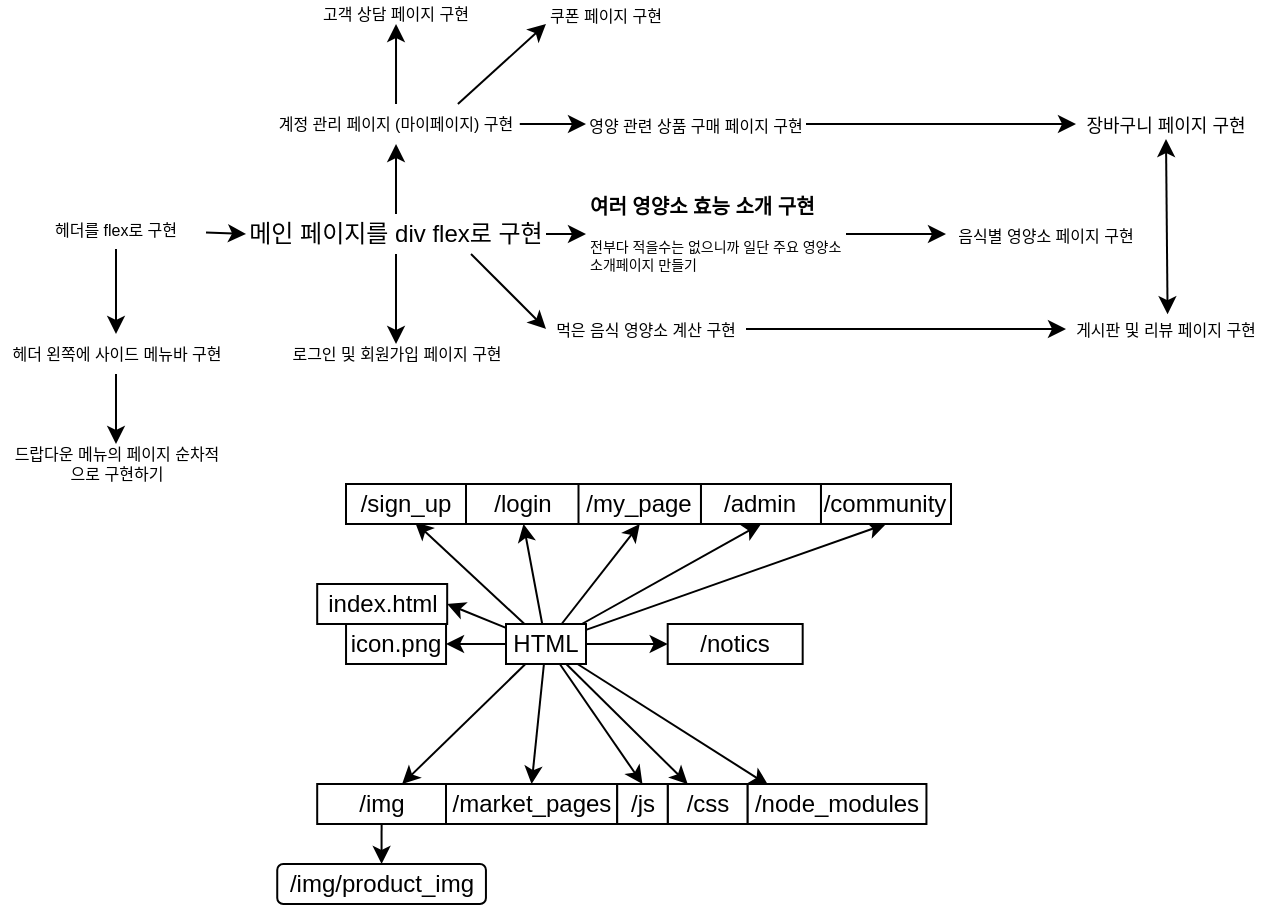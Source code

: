 <mxfile>
    <diagram id="5F8KjbS_CrTBBmqOl5dR" name="Page-1">
        <mxGraphModel dx="1205" dy="348" grid="1" gridSize="10" guides="1" tooltips="1" connect="1" arrows="1" fold="1" page="1" pageScale="1" pageWidth="850" pageHeight="1100" math="0" shadow="0">
            <root>
                <mxCell id="0"/>
                <mxCell id="1" parent="0"/>
                <mxCell id="4" style="edgeStyle=none;html=1;entryX=0;entryY=0.5;entryDx=0;entryDy=0;" parent="1" source="2" target="5" edge="1">
                    <mxGeometry relative="1" as="geometry">
                        <mxPoint x="140" y="135" as="targetPoint"/>
                    </mxGeometry>
                </mxCell>
                <mxCell id="31" style="edgeStyle=none;html=1;" parent="1" source="2" target="32" edge="1">
                    <mxGeometry relative="1" as="geometry">
                        <mxPoint x="65" y="180" as="targetPoint"/>
                    </mxGeometry>
                </mxCell>
                <mxCell id="2" value="헤더를 flex로 구현" style="text;html=1;align=center;verticalAlign=middle;whiteSpace=wrap;rounded=0;fontSize=8;" parent="1" vertex="1">
                    <mxGeometry y="122.5" width="90" height="20" as="geometry"/>
                </mxCell>
                <mxCell id="7" style="edgeStyle=none;html=1;entryX=0.5;entryY=0;entryDx=0;entryDy=0;" parent="1" source="5" target="9" edge="1">
                    <mxGeometry relative="1" as="geometry">
                        <mxPoint x="155" y="-10" as="targetPoint"/>
                    </mxGeometry>
                </mxCell>
                <mxCell id="10" style="edgeStyle=none;html=1;entryX=0.5;entryY=1;entryDx=0;entryDy=0;" parent="1" source="5" target="12" edge="1">
                    <mxGeometry relative="1" as="geometry">
                        <mxPoint x="185" y="80" as="targetPoint"/>
                    </mxGeometry>
                </mxCell>
                <mxCell id="33" style="edgeStyle=none;html=1;entryX=0;entryY=0.5;entryDx=0;entryDy=0;" parent="1" source="5" target="44" edge="1">
                    <mxGeometry relative="1" as="geometry">
                        <mxPoint x="280" y="135.0" as="targetPoint"/>
                    </mxGeometry>
                </mxCell>
                <mxCell id="35" style="edgeStyle=none;html=1;exitX=0.75;exitY=1;exitDx=0;exitDy=0;entryX=0;entryY=0.5;entryDx=0;entryDy=0;" parent="1" source="5" target="14" edge="1">
                    <mxGeometry relative="1" as="geometry">
                        <mxPoint x="260" y="180" as="targetPoint"/>
                    </mxGeometry>
                </mxCell>
                <mxCell id="5" value="메인 페이지를 div flex로 구현" style="text;html=1;align=center;verticalAlign=middle;whiteSpace=wrap;rounded=0;" parent="1" vertex="1">
                    <mxGeometry x="110.02" y="125" width="149.98" height="20" as="geometry"/>
                </mxCell>
                <mxCell id="9" value="로그인 및 회원가입&amp;nbsp;&lt;span style=&quot;background-color: transparent;&quot;&gt;페이지 구현&lt;/span&gt;" style="text;html=1;align=center;verticalAlign=middle;whiteSpace=wrap;rounded=0;fontSize=8;" parent="1" vertex="1">
                    <mxGeometry x="127.51" y="190" width="115" height="10" as="geometry"/>
                </mxCell>
                <mxCell id="22" style="edgeStyle=none;html=1;entryX=0;entryY=0.5;entryDx=0;entryDy=0;" parent="1" source="12" target="23" edge="1">
                    <mxGeometry relative="1" as="geometry">
                        <mxPoint x="260" y="-122" as="targetPoint"/>
                    </mxGeometry>
                </mxCell>
                <mxCell id="29" style="edgeStyle=none;html=1;entryX=0.5;entryY=1;entryDx=0;entryDy=0;" parent="1" source="12" target="30" edge="1">
                    <mxGeometry relative="1" as="geometry">
                        <mxPoint x="60" y="-130" as="targetPoint"/>
                    </mxGeometry>
                </mxCell>
                <mxCell id="36" style="edgeStyle=none;html=1;exitX=0.75;exitY=0;exitDx=0;exitDy=0;entryX=0;entryY=1;entryDx=0;entryDy=0;" parent="1" source="12" target="37" edge="1">
                    <mxGeometry relative="1" as="geometry">
                        <mxPoint x="280" y="40" as="targetPoint"/>
                    </mxGeometry>
                </mxCell>
                <mxCell id="12" value="계정 관리 페이지 &lt;span style=&quot;background-color: transparent;&quot;&gt;(마이페이지) 구현&lt;/span&gt;" style="text;html=1;align=center;verticalAlign=middle;whiteSpace=wrap;rounded=0;fontSize=8;" parent="1" vertex="1">
                    <mxGeometry x="123.14" y="70" width="123.75" height="20" as="geometry"/>
                </mxCell>
                <mxCell id="27" style="edgeStyle=none;html=1;entryX=0;entryY=0.5;entryDx=0;entryDy=0;" parent="1" source="14" target="28" edge="1">
                    <mxGeometry relative="1" as="geometry">
                        <mxPoint x="610" y="135" as="targetPoint"/>
                    </mxGeometry>
                </mxCell>
                <mxCell id="14" value="먹은 음식 영양소 계산 구현" style="text;html=1;align=center;verticalAlign=middle;whiteSpace=wrap;rounded=0;fontSize=8;" parent="1" vertex="1">
                    <mxGeometry x="260" y="175" width="100" height="15" as="geometry"/>
                </mxCell>
                <mxCell id="19" value="&lt;font style=&quot;font-size: 9px;&quot;&gt;장바구니 페이지 구현&lt;/font&gt;" style="text;html=1;align=center;verticalAlign=middle;whiteSpace=wrap;rounded=0;fontSize=10;" parent="1" vertex="1">
                    <mxGeometry x="525" y="72.5" width="90" height="15" as="geometry"/>
                </mxCell>
                <mxCell id="24" style="edgeStyle=none;html=1;entryX=0;entryY=0.5;entryDx=0;entryDy=0;exitX=1;exitY=0.5;exitDx=0;exitDy=0;" parent="1" source="23" target="19" edge="1">
                    <mxGeometry relative="1" as="geometry"/>
                </mxCell>
                <mxCell id="23" value="&lt;font style=&quot;font-size: 8px;&quot;&gt;영양 관련 상품 구매 페이지 구현&lt;/font&gt;" style="text;html=1;align=center;verticalAlign=middle;whiteSpace=wrap;rounded=0;fontSize=10;" parent="1" vertex="1">
                    <mxGeometry x="280" y="72.5" width="110" height="15" as="geometry"/>
                </mxCell>
                <mxCell id="28" value="게시판 및 리뷰 페이지 구현" style="text;html=1;align=center;verticalAlign=middle;whiteSpace=wrap;rounded=0;fontSize=8;" parent="1" vertex="1">
                    <mxGeometry x="520" y="177.5" width="100" height="10" as="geometry"/>
                </mxCell>
                <mxCell id="30" value="고객 상담 페이지 구현" style="text;html=1;align=center;verticalAlign=middle;whiteSpace=wrap;rounded=0;fontSize=8;" parent="1" vertex="1">
                    <mxGeometry x="140.01" y="20" width="90" height="10" as="geometry"/>
                </mxCell>
                <mxCell id="46" style="edgeStyle=none;html=1;" parent="1" source="32" target="48" edge="1">
                    <mxGeometry relative="1" as="geometry">
                        <mxPoint x="65" y="250" as="targetPoint"/>
                    </mxGeometry>
                </mxCell>
                <mxCell id="32" value="헤더 왼쪽에 사이드 메뉴바 구현" style="text;html=1;align=center;verticalAlign=middle;whiteSpace=wrap;rounded=0;fontSize=8;" parent="1" vertex="1">
                    <mxGeometry x="-12.5" y="185" width="115" height="20" as="geometry"/>
                </mxCell>
                <mxCell id="38" style="edgeStyle=none;html=1;exitX=1;exitY=0.5;exitDx=0;exitDy=0;entryX=0;entryY=0.5;entryDx=0;entryDy=0;" parent="1" source="44" target="39" edge="1">
                    <mxGeometry relative="1" as="geometry">
                        <mxPoint x="345" y="150" as="targetPoint"/>
                        <mxPoint x="410" y="135.0" as="sourcePoint"/>
                    </mxGeometry>
                </mxCell>
                <mxCell id="37" value="&lt;font style=&quot;font-size: 8px;&quot;&gt;쿠폰 페이지 구현&lt;/font&gt;" style="text;html=1;align=center;verticalAlign=middle;whiteSpace=wrap;rounded=0;" parent="1" vertex="1">
                    <mxGeometry x="260" y="20" width="60" height="10" as="geometry"/>
                </mxCell>
                <mxCell id="39" value="&lt;font style=&quot;font-size: 8px;&quot;&gt;음식별 영양소 페이지 구현&lt;/font&gt;" style="text;html=1;align=center;verticalAlign=middle;whiteSpace=wrap;rounded=0;" parent="1" vertex="1">
                    <mxGeometry x="460" y="127.5" width="100" height="15" as="geometry"/>
                </mxCell>
                <mxCell id="42" value="" style="endArrow=classic;startArrow=classic;html=1;entryX=0.5;entryY=1;entryDx=0;entryDy=0;exitX=0.508;exitY=-0.24;exitDx=0;exitDy=0;exitPerimeter=0;" parent="1" source="28" target="19" edge="1">
                    <mxGeometry width="50" height="50" relative="1" as="geometry">
                        <mxPoint x="430" y="150" as="sourcePoint"/>
                        <mxPoint x="480" y="100" as="targetPoint"/>
                    </mxGeometry>
                </mxCell>
                <mxCell id="44" value="&lt;h1 style=&quot;margin-top: 0px;&quot;&gt;&lt;font size=&quot;1&quot;&gt;여러 영양소 효능 소개 구현&lt;/font&gt;&lt;/h1&gt;&lt;p&gt;전부다 적을수는 없으니까 일단 주요 영양소 소개페이지 만들기&lt;/p&gt;" style="text;html=1;whiteSpace=wrap;overflow=hidden;rounded=0;fontSize=7;" parent="1" vertex="1">
                    <mxGeometry x="280" y="105" width="130" height="60" as="geometry"/>
                </mxCell>
                <mxCell id="48" value="드랍다운 메뉴의 페이지 순차적으로 구현하기" style="text;html=1;align=center;verticalAlign=middle;whiteSpace=wrap;rounded=0;fontSize=8;" parent="1" vertex="1">
                    <mxGeometry x="-8.43" y="240" width="106.86" height="20" as="geometry"/>
                </mxCell>
                <mxCell id="65" style="edgeStyle=none;html=1;entryX=1;entryY=0.5;entryDx=0;entryDy=0;" edge="1" parent="1" source="64" target="66">
                    <mxGeometry relative="1" as="geometry">
                        <mxPoint x="255.0" y="460" as="targetPoint"/>
                    </mxGeometry>
                </mxCell>
                <mxCell id="67" style="edgeStyle=none;html=1;entryX=0.5;entryY=1;entryDx=0;entryDy=0;" edge="1" parent="1" source="64" target="68">
                    <mxGeometry relative="1" as="geometry">
                        <mxPoint x="270" y="460" as="targetPoint"/>
                    </mxGeometry>
                </mxCell>
                <mxCell id="69" style="edgeStyle=none;html=1;entryX=0.576;entryY=0.957;entryDx=0;entryDy=0;entryPerimeter=0;" edge="1" parent="1" source="64" target="70">
                    <mxGeometry relative="1" as="geometry">
                        <mxPoint x="270" y="460" as="targetPoint"/>
                    </mxGeometry>
                </mxCell>
                <mxCell id="71" style="edgeStyle=none;html=1;entryX=0.5;entryY=0;entryDx=0;entryDy=0;" edge="1" parent="1" source="64" target="72">
                    <mxGeometry relative="1" as="geometry">
                        <mxPoint x="190" y="490" as="targetPoint"/>
                    </mxGeometry>
                </mxCell>
                <mxCell id="73" style="edgeStyle=none;html=1;entryX=0.5;entryY=1;entryDx=0;entryDy=0;" edge="1" parent="1" source="64" target="74">
                    <mxGeometry relative="1" as="geometry">
                        <mxPoint x="310" y="500" as="targetPoint"/>
                    </mxGeometry>
                </mxCell>
                <mxCell id="75" style="edgeStyle=none;html=1;entryX=0.5;entryY=1;entryDx=0;entryDy=0;" edge="1" parent="1" source="64" target="76">
                    <mxGeometry relative="1" as="geometry">
                        <mxPoint x="300" y="410" as="targetPoint"/>
                    </mxGeometry>
                </mxCell>
                <mxCell id="89" style="edgeStyle=none;html=1;entryX=1;entryY=0.5;entryDx=0;entryDy=0;" edge="1" parent="1" source="64" target="90">
                    <mxGeometry relative="1" as="geometry">
                        <mxPoint x="310" y="380" as="targetPoint"/>
                    </mxGeometry>
                </mxCell>
                <mxCell id="91" style="edgeStyle=none;html=1;entryX=0.25;entryY=0;entryDx=0;entryDy=0;" edge="1" parent="1" source="64" target="92">
                    <mxGeometry relative="1" as="geometry">
                        <mxPoint x="330" y="420" as="targetPoint"/>
                    </mxGeometry>
                </mxCell>
                <mxCell id="93" style="edgeStyle=none;html=1;" edge="1" parent="1" source="64" target="94">
                    <mxGeometry relative="1" as="geometry">
                        <mxPoint x="260" y="460" as="targetPoint"/>
                    </mxGeometry>
                </mxCell>
                <mxCell id="97" style="edgeStyle=none;html=1;entryX=0.5;entryY=0;entryDx=0;entryDy=0;" edge="1" parent="1" source="64" target="98">
                    <mxGeometry relative="1" as="geometry">
                        <mxPoint x="360" y="460" as="targetPoint"/>
                    </mxGeometry>
                </mxCell>
                <mxCell id="99" style="edgeStyle=none;html=1;entryX=0.5;entryY=1;entryDx=0;entryDy=0;" edge="1" parent="1" source="64" target="100">
                    <mxGeometry relative="1" as="geometry">
                        <mxPoint x="200" y="540" as="targetPoint"/>
                    </mxGeometry>
                </mxCell>
                <mxCell id="103" style="edgeStyle=none;html=1;entryX=0.115;entryY=0.029;entryDx=0;entryDy=0;entryPerimeter=0;" edge="1" parent="1" source="64" target="104">
                    <mxGeometry relative="1" as="geometry">
                        <mxPoint x="360" y="480" as="targetPoint"/>
                    </mxGeometry>
                </mxCell>
                <mxCell id="107" style="edgeStyle=none;html=1;" edge="1" parent="1" source="64" target="108">
                    <mxGeometry relative="1" as="geometry">
                        <mxPoint x="310" y="340" as="targetPoint"/>
                    </mxGeometry>
                </mxCell>
                <mxCell id="64" value="HTML" style="rounded=0;whiteSpace=wrap;html=1;" vertex="1" parent="1">
                    <mxGeometry x="240" y="330" width="40" height="20" as="geometry"/>
                </mxCell>
                <mxCell id="66" value="index.html" style="rounded=0;whiteSpace=wrap;html=1;" vertex="1" parent="1">
                    <mxGeometry x="145.6" y="310" width="64.99" height="20" as="geometry"/>
                </mxCell>
                <mxCell id="68" value="/login" style="rounded=0;whiteSpace=wrap;html=1;" vertex="1" parent="1">
                    <mxGeometry x="220.0" y="260" width="57.49" height="20" as="geometry"/>
                </mxCell>
                <mxCell id="70" value="/sign_up" style="rounded=0;whiteSpace=wrap;html=1;" vertex="1" parent="1">
                    <mxGeometry x="160" y="260" width="60" height="20" as="geometry"/>
                </mxCell>
                <mxCell id="72" value="/market_pages" style="rounded=0;whiteSpace=wrap;html=1;" vertex="1" parent="1">
                    <mxGeometry x="210" y="410" width="85.6" height="20" as="geometry"/>
                </mxCell>
                <mxCell id="74" value="/my_page" style="rounded=0;whiteSpace=wrap;html=1;" vertex="1" parent="1">
                    <mxGeometry x="276.25" y="260" width="61.24" height="20" as="geometry"/>
                </mxCell>
                <mxCell id="76" value="/admin" style="rounded=0;whiteSpace=wrap;html=1;" vertex="1" parent="1">
                    <mxGeometry x="337.49" y="260" width="60" height="20" as="geometry"/>
                </mxCell>
                <mxCell id="90" value="icon.png" style="rounded=0;whiteSpace=wrap;html=1;" vertex="1" parent="1">
                    <mxGeometry x="160.02" y="330" width="50" height="20" as="geometry"/>
                </mxCell>
                <mxCell id="92" value="/css" style="rounded=0;whiteSpace=wrap;html=1;" vertex="1" parent="1">
                    <mxGeometry x="320.85" y="410" width="40" height="20" as="geometry"/>
                </mxCell>
                <mxCell id="109" style="edgeStyle=none;html=1;entryX=0.5;entryY=0;entryDx=0;entryDy=0;" edge="1" parent="1" source="94" target="96">
                    <mxGeometry relative="1" as="geometry"/>
                </mxCell>
                <mxCell id="94" value="/img" style="rounded=0;whiteSpace=wrap;html=1;" vertex="1" parent="1">
                    <mxGeometry x="145.6" y="410" width="64.4" height="20" as="geometry"/>
                </mxCell>
                <mxCell id="96" value="&lt;span style=&quot;color: rgb(0, 0, 0);&quot;&gt;/img&lt;/span&gt;/product_img" style="rounded=1;whiteSpace=wrap;html=1;" vertex="1" parent="1">
                    <mxGeometry x="125.62" y="450" width="104.35" height="20" as="geometry"/>
                </mxCell>
                <mxCell id="98" value="/js" style="rounded=0;whiteSpace=wrap;html=1;" vertex="1" parent="1">
                    <mxGeometry x="295.6" y="410" width="25.25" height="20" as="geometry"/>
                </mxCell>
                <mxCell id="100" value="/community" style="rounded=0;whiteSpace=wrap;html=1;" vertex="1" parent="1">
                    <mxGeometry x="397.49" y="260" width="65.01" height="20" as="geometry"/>
                </mxCell>
                <mxCell id="104" value="/node_modules" style="rounded=0;whiteSpace=wrap;html=1;" vertex="1" parent="1">
                    <mxGeometry x="360.85" y="410" width="89.37" height="20" as="geometry"/>
                </mxCell>
                <mxCell id="108" value="/notics" style="rounded=0;whiteSpace=wrap;html=1;" vertex="1" parent="1">
                    <mxGeometry x="320.85" y="330" width="67.49" height="20" as="geometry"/>
                </mxCell>
            </root>
        </mxGraphModel>
    </diagram>
</mxfile>